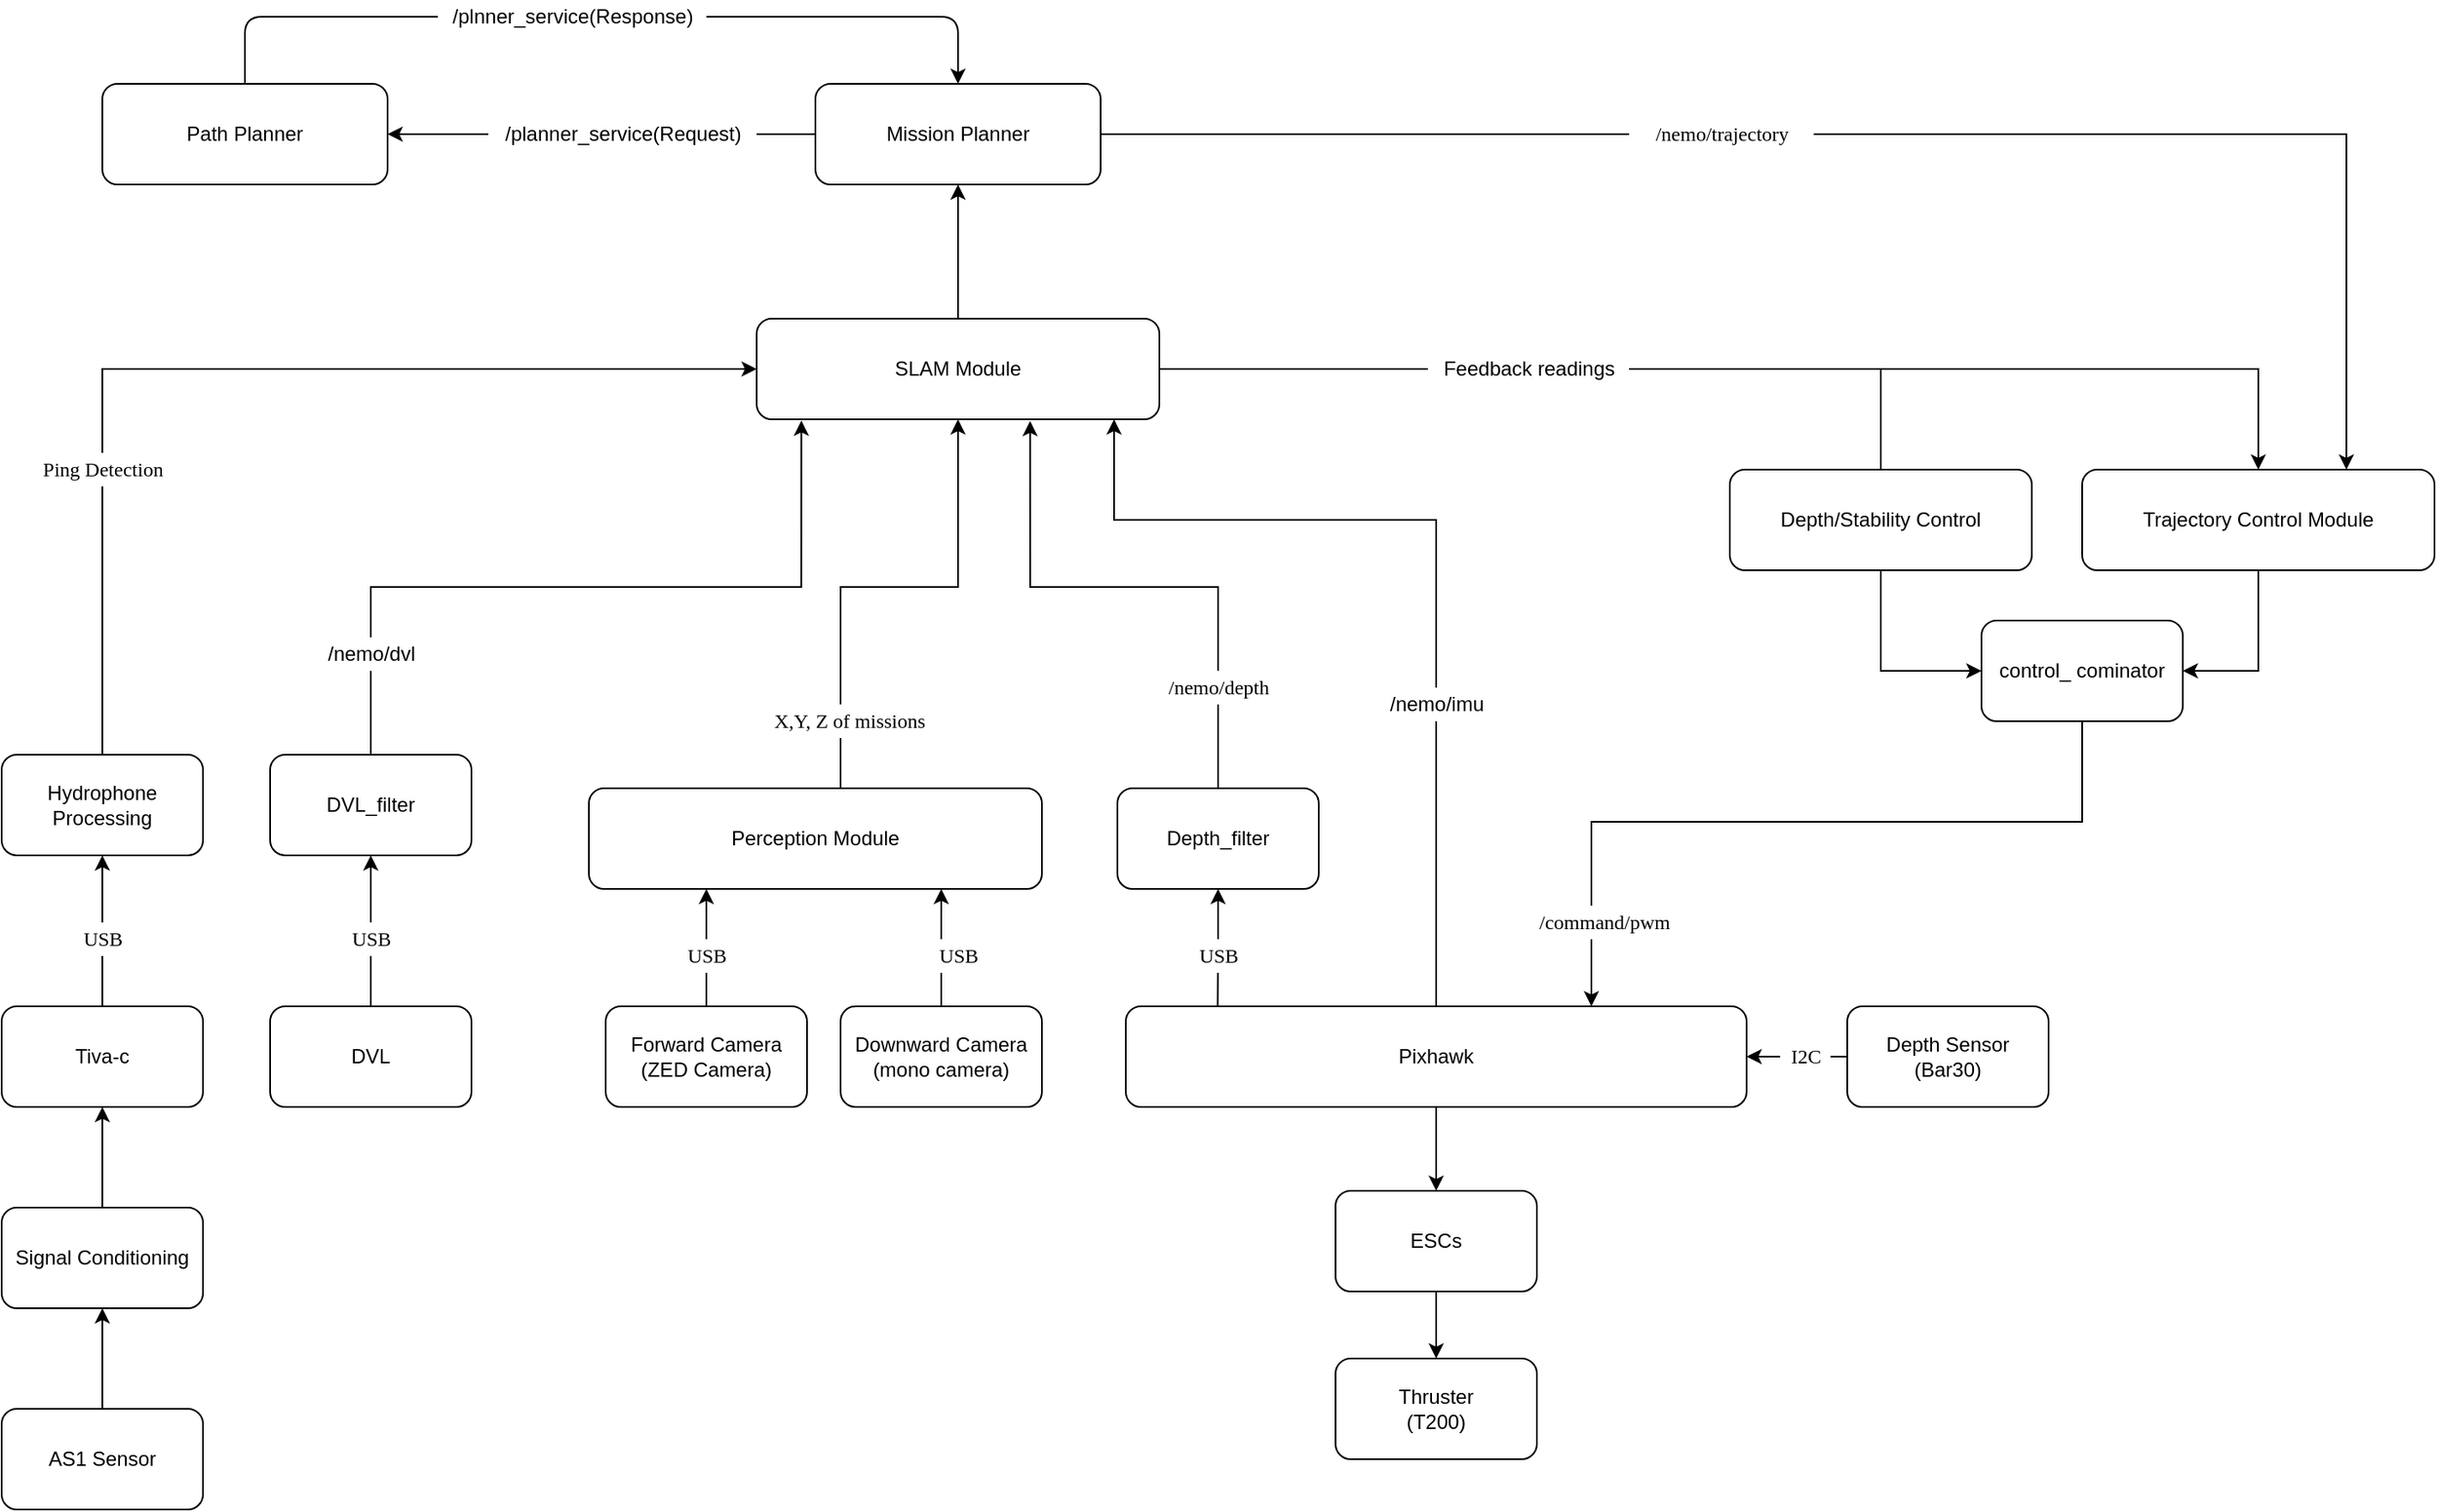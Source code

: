 <mxfile version="13.9.2" type="device"><diagram id="oZa0iwclBhSN8goG4Rc0" name="Page-1"><mxGraphModel dx="2456" dy="872" grid="1" gridSize="10" guides="1" tooltips="1" connect="1" arrows="1" fold="1" page="1" pageScale="1" pageWidth="850" pageHeight="1100" math="0" shadow="0"><root><mxCell id="0"/><mxCell id="1" parent="0"/><mxCell id="p_Y47Qx7c7C8gRMwRN64-1" style="edgeStyle=orthogonalEdgeStyle;rounded=0;orthogonalLoop=1;jettySize=auto;html=1;exitX=0.5;exitY=1;exitDx=0;exitDy=0;" parent="1" source="iq2N7CZBtI7zJMEduM0m-5" target="iq2N7CZBtI7zJMEduM0m-17" edge="1"><mxGeometry relative="1" as="geometry"/></mxCell><mxCell id="MXrb076qFie200eZZ0XZ-8" style="edgeStyle=orthogonalEdgeStyle;rounded=0;orthogonalLoop=1;jettySize=auto;html=1;exitX=0.5;exitY=0;exitDx=0;exitDy=0;endArrow=classic;endFill=1;" edge="1" parent="1" source="iq2N7CZBtI7zJMEduM0m-5" target="_dR_c_-TnJ0RTJP4rwWT-3"><mxGeometry relative="1" as="geometry"><Array as="points"><mxPoint x="505" y="440"/><mxPoint x="313" y="440"/></Array></mxGeometry></mxCell><mxCell id="iq2N7CZBtI7zJMEduM0m-5" value="Pixhawk" style="rounded=1;whiteSpace=wrap;html=1;" parent="1" vertex="1"><mxGeometry x="320" y="730" width="370" height="60" as="geometry"/></mxCell><mxCell id="iq2N7CZBtI7zJMEduM0m-10" value="" style="edgeStyle=orthogonalEdgeStyle;rounded=0;orthogonalLoop=1;jettySize=auto;html=1;" parent="1" source="iq2N7CZBtI7zJMEduM0m-8" target="iq2N7CZBtI7zJMEduM0m-9" edge="1"><mxGeometry relative="1" as="geometry"><Array as="points"><mxPoint x="70" y="690"/><mxPoint x="70" y="690"/></Array></mxGeometry></mxCell><mxCell id="iq2N7CZBtI7zJMEduM0m-8" value="Forward Camera&lt;br&gt;(ZED Camera)" style="rounded=1;whiteSpace=wrap;html=1;" parent="1" vertex="1"><mxGeometry x="10" y="730" width="120" height="60" as="geometry"/></mxCell><mxCell id="lnQsIHMDLeuolBTNJR6i-3" style="edgeStyle=orthogonalEdgeStyle;rounded=0;orthogonalLoop=1;jettySize=auto;html=1;entryX=0.5;entryY=1;entryDx=0;entryDy=0;" parent="1" source="iq2N7CZBtI7zJMEduM0m-9" target="_dR_c_-TnJ0RTJP4rwWT-3" edge="1"><mxGeometry relative="1" as="geometry"><mxPoint x="210" y="520" as="targetPoint"/><Array as="points"><mxPoint x="150" y="480"/><mxPoint x="220" y="480"/></Array></mxGeometry></mxCell><mxCell id="iq2N7CZBtI7zJMEduM0m-9" value="Perception Module" style="rounded=1;whiteSpace=wrap;html=1;" parent="1" vertex="1"><mxGeometry y="600" width="270" height="60" as="geometry"/></mxCell><mxCell id="lnQsIHMDLeuolBTNJR6i-7" value="" style="edgeStyle=orthogonalEdgeStyle;rounded=0;orthogonalLoop=1;jettySize=auto;html=1;entryX=1;entryY=0.5;entryDx=0;entryDy=0;" parent="1" source="iq2N7CZBtI7zJMEduM0m-11" edge="1"><mxGeometry relative="1" as="geometry"><mxPoint x="690" y="760" as="targetPoint"/></mxGeometry></mxCell><mxCell id="iq2N7CZBtI7zJMEduM0m-11" value="Depth Sensor&lt;br&gt;(Bar30)" style="rounded=1;whiteSpace=wrap;html=1;" parent="1" vertex="1"><mxGeometry x="750" y="730" width="120" height="60" as="geometry"/></mxCell><mxCell id="iq2N7CZBtI7zJMEduM0m-16" value="" style="edgeStyle=orthogonalEdgeStyle;rounded=0;orthogonalLoop=1;jettySize=auto;html=1;" parent="1" source="iq2N7CZBtI7zJMEduM0m-14" target="iq2N7CZBtI7zJMEduM0m-15" edge="1"><mxGeometry relative="1" as="geometry"/></mxCell><mxCell id="iq2N7CZBtI7zJMEduM0m-14" value="Tiva-c" style="rounded=1;whiteSpace=wrap;html=1;" parent="1" vertex="1"><mxGeometry x="-350" y="730" width="120" height="60" as="geometry"/></mxCell><mxCell id="_dR_c_-TnJ0RTJP4rwWT-18" style="edgeStyle=orthogonalEdgeStyle;rounded=0;orthogonalLoop=1;jettySize=auto;html=1;exitX=0.5;exitY=0;exitDx=0;exitDy=0;entryX=0;entryY=0.5;entryDx=0;entryDy=0;" parent="1" source="iq2N7CZBtI7zJMEduM0m-15" target="_dR_c_-TnJ0RTJP4rwWT-3" edge="1"><mxGeometry relative="1" as="geometry"/></mxCell><mxCell id="iq2N7CZBtI7zJMEduM0m-15" value="Hydrophone&lt;br&gt;Processing" style="rounded=1;whiteSpace=wrap;html=1;" parent="1" vertex="1"><mxGeometry x="-350" y="580" width="120" height="60" as="geometry"/></mxCell><mxCell id="iq2N7CZBtI7zJMEduM0m-19" value="" style="edgeStyle=orthogonalEdgeStyle;rounded=0;orthogonalLoop=1;jettySize=auto;html=1;" parent="1" source="iq2N7CZBtI7zJMEduM0m-17" target="iq2N7CZBtI7zJMEduM0m-18" edge="1"><mxGeometry relative="1" as="geometry"/></mxCell><mxCell id="iq2N7CZBtI7zJMEduM0m-17" value="ESCs" style="rounded=1;whiteSpace=wrap;html=1;" parent="1" vertex="1"><mxGeometry x="445" y="840" width="120" height="60" as="geometry"/></mxCell><mxCell id="iq2N7CZBtI7zJMEduM0m-18" value="Thruster&lt;br&gt;(T200)" style="rounded=1;whiteSpace=wrap;html=1;" parent="1" vertex="1"><mxGeometry x="445" y="940" width="120" height="60" as="geometry"/></mxCell><mxCell id="iq2N7CZBtI7zJMEduM0m-20" value="Downward Camera&lt;br&gt;(mono camera)" style="rounded=1;whiteSpace=wrap;html=1;" parent="1" vertex="1"><mxGeometry x="150" y="730" width="120" height="60" as="geometry"/></mxCell><mxCell id="iq2N7CZBtI7zJMEduM0m-22" value="" style="edgeStyle=orthogonalEdgeStyle;rounded=0;orthogonalLoop=1;jettySize=auto;html=1;" parent="1" source="iq2N7CZBtI7zJMEduM0m-20" target="iq2N7CZBtI7zJMEduM0m-9" edge="1"><mxGeometry relative="1" as="geometry"><Array as="points"><mxPoint x="220" y="660"/><mxPoint x="220" y="660"/></Array></mxGeometry></mxCell><mxCell id="p_Y47Qx7c7C8gRMwRN64-39" style="edgeStyle=orthogonalEdgeStyle;rounded=0;orthogonalLoop=1;jettySize=auto;html=1;exitX=0.5;exitY=1;exitDx=0;exitDy=0;entryX=0.148;entryY=0.003;entryDx=0;entryDy=0;entryPerimeter=0;startArrow=classic;startFill=1;endArrow=none;endFill=0;fontColor=#000000;" parent="1" source="iq2N7CZBtI7zJMEduM0m-25" target="iq2N7CZBtI7zJMEduM0m-5" edge="1"><mxGeometry relative="1" as="geometry"/></mxCell><mxCell id="MXrb076qFie200eZZ0XZ-6" style="edgeStyle=orthogonalEdgeStyle;rounded=0;orthogonalLoop=1;jettySize=auto;html=1;exitX=0.5;exitY=0;exitDx=0;exitDy=0;entryX=0.679;entryY=1.017;entryDx=0;entryDy=0;entryPerimeter=0;endArrow=classic;endFill=1;" edge="1" parent="1" source="iq2N7CZBtI7zJMEduM0m-25" target="_dR_c_-TnJ0RTJP4rwWT-3"><mxGeometry relative="1" as="geometry"><Array as="points"><mxPoint x="375" y="480"/><mxPoint x="263" y="480"/></Array></mxGeometry></mxCell><mxCell id="iq2N7CZBtI7zJMEduM0m-25" value="Depth_filter" style="rounded=1;whiteSpace=wrap;html=1;" parent="1" vertex="1"><mxGeometry x="315" y="600" width="120" height="60" as="geometry"/></mxCell><mxCell id="_dR_c_-TnJ0RTJP4rwWT-20" value="" style="edgeStyle=orthogonalEdgeStyle;rounded=0;orthogonalLoop=1;jettySize=auto;html=1;" parent="1" source="_dR_c_-TnJ0RTJP4rwWT-1" target="_dR_c_-TnJ0RTJP4rwWT-19" edge="1"><mxGeometry relative="1" as="geometry"/></mxCell><mxCell id="_dR_c_-TnJ0RTJP4rwWT-1" value="DVL" style="rounded=1;whiteSpace=wrap;html=1;" parent="1" vertex="1"><mxGeometry x="-190" y="730" width="120" height="60" as="geometry"/></mxCell><mxCell id="lnQsIHMDLeuolBTNJR6i-15" style="edgeStyle=orthogonalEdgeStyle;rounded=0;orthogonalLoop=1;jettySize=auto;html=1;exitX=0.5;exitY=0;exitDx=0;exitDy=0;entryX=0.5;entryY=1;entryDx=0;entryDy=0;" parent="1" source="_dR_c_-TnJ0RTJP4rwWT-3" edge="1"><mxGeometry relative="1" as="geometry"><mxPoint x="220" y="240" as="targetPoint"/></mxGeometry></mxCell><mxCell id="MqjYNlho4u2tYycpa6zn-8" style="edgeStyle=orthogonalEdgeStyle;rounded=0;orthogonalLoop=1;jettySize=auto;html=1;exitX=0.5;exitY=0;exitDx=0;exitDy=0;entryX=0.5;entryY=0;entryDx=0;entryDy=0;" parent="1" source="p_Y47Qx7c7C8gRMwRN64-4" target="p_Y47Qx7c7C8gRMwRN64-2" edge="1"><mxGeometry relative="1" as="geometry"><mxPoint x="720" y="350" as="targetPoint"/><Array as="points"><mxPoint x="770" y="350"/><mxPoint x="995" y="350"/></Array></mxGeometry></mxCell><mxCell id="_dR_c_-TnJ0RTJP4rwWT-3" value="SLAM Module" style="rounded=1;whiteSpace=wrap;html=1;" parent="1" vertex="1"><mxGeometry x="100" y="320" width="240" height="60" as="geometry"/></mxCell><mxCell id="_dR_c_-TnJ0RTJP4rwWT-13" value="" style="edgeStyle=orthogonalEdgeStyle;rounded=0;orthogonalLoop=1;jettySize=auto;html=1;" parent="1" source="_dR_c_-TnJ0RTJP4rwWT-11" target="_dR_c_-TnJ0RTJP4rwWT-12" edge="1"><mxGeometry relative="1" as="geometry"/></mxCell><mxCell id="_dR_c_-TnJ0RTJP4rwWT-11" value="AS1 Sensor" style="rounded=1;whiteSpace=wrap;html=1;" parent="1" vertex="1"><mxGeometry x="-350" y="970" width="120" height="60" as="geometry"/></mxCell><mxCell id="_dR_c_-TnJ0RTJP4rwWT-14" value="" style="edgeStyle=orthogonalEdgeStyle;rounded=0;orthogonalLoop=1;jettySize=auto;html=1;" parent="1" source="_dR_c_-TnJ0RTJP4rwWT-12" target="iq2N7CZBtI7zJMEduM0m-14" edge="1"><mxGeometry relative="1" as="geometry"/></mxCell><mxCell id="_dR_c_-TnJ0RTJP4rwWT-12" value="Signal Conditioning" style="rounded=1;whiteSpace=wrap;html=1;" parent="1" vertex="1"><mxGeometry x="-350" y="850" width="120" height="60" as="geometry"/></mxCell><mxCell id="_dR_c_-TnJ0RTJP4rwWT-21" style="edgeStyle=orthogonalEdgeStyle;rounded=0;orthogonalLoop=1;jettySize=auto;html=1;exitX=0.5;exitY=0;exitDx=0;exitDy=0;entryX=0.111;entryY=1.013;entryDx=0;entryDy=0;entryPerimeter=0;" parent="1" source="_dR_c_-TnJ0RTJP4rwWT-19" target="_dR_c_-TnJ0RTJP4rwWT-3" edge="1"><mxGeometry relative="1" as="geometry"><mxPoint x="126" y="420" as="targetPoint"/><Array as="points"><mxPoint x="-130" y="480"/><mxPoint x="127" y="480"/></Array></mxGeometry></mxCell><mxCell id="_dR_c_-TnJ0RTJP4rwWT-19" value="DVL_filter" style="whiteSpace=wrap;html=1;rounded=1;" parent="1" vertex="1"><mxGeometry x="-190" y="580" width="120" height="60" as="geometry"/></mxCell><mxCell id="lnQsIHMDLeuolBTNJR6i-19" value="&lt;font face=&quot;Georgia&quot;&gt;X,Y, Z of missions&lt;/font&gt;" style="text;html=1;resizable=0;autosize=1;align=center;verticalAlign=middle;points=[];strokeColor=none;rounded=0;fillColor=#ffffff;" parent="1" vertex="1"><mxGeometry x="100" y="550" width="110" height="20" as="geometry"/></mxCell><mxCell id="MqjYNlho4u2tYycpa6zn-36" style="edgeStyle=orthogonalEdgeStyle;rounded=0;orthogonalLoop=1;jettySize=auto;html=1;exitX=1;exitY=0.5;exitDx=0;exitDy=0;entryX=0.75;entryY=0;entryDx=0;entryDy=0;endArrow=classic;endFill=1;" parent="1" source="lnQsIHMDLeuolBTNJR6i-14" target="p_Y47Qx7c7C8gRMwRN64-2" edge="1"><mxGeometry relative="1" as="geometry"><mxPoint x="825" y="320" as="targetPoint"/></mxGeometry></mxCell><mxCell id="MqjYNlho4u2tYycpa6zn-1" value="Path Planner" style="rounded=1;whiteSpace=wrap;html=1;" parent="1" vertex="1"><mxGeometry x="-290" y="180" width="170" height="60" as="geometry"/></mxCell><mxCell id="MqjYNlho4u2tYycpa6zn-7" value="Ping Detection" style="text;html=1;align=center;verticalAlign=middle;resizable=0;points=[];autosize=1;fillColor=#ffffff;fontFamily=Georgia;" parent="1" vertex="1"><mxGeometry x="-335" y="400" width="90" height="20" as="geometry"/></mxCell><mxCell id="MqjYNlho4u2tYycpa6zn-10" value="I2C" style="text;html=1;align=center;verticalAlign=middle;resizable=0;points=[];autosize=1;rounded=0;glass=0;fillColor=#ffffff;fontFamily=Georgia;" parent="1" vertex="1"><mxGeometry x="710" y="750" width="30" height="20" as="geometry"/></mxCell><mxCell id="MqjYNlho4u2tYycpa6zn-16" value="USB" style="text;html=1;align=center;verticalAlign=middle;resizable=0;points=[];autosize=1;fillColor=#ffffff;fontFamily=Georgia;" parent="1" vertex="1"><mxGeometry x="200" y="690" width="40" height="20" as="geometry"/></mxCell><mxCell id="MqjYNlho4u2tYycpa6zn-18" value="USB" style="text;html=1;align=center;verticalAlign=middle;resizable=0;points=[];autosize=1;fillColor=#ffffff;fontFamily=Georgia;" parent="1" vertex="1"><mxGeometry x="50" y="690" width="40" height="20" as="geometry"/></mxCell><mxCell id="MqjYNlho4u2tYycpa6zn-20" value="USB" style="text;html=1;align=center;verticalAlign=middle;resizable=0;points=[];autosize=1;fillColor=#ffffff;fontFamily=Georgia;" parent="1" vertex="1"><mxGeometry x="-150" y="680" width="40" height="20" as="geometry"/></mxCell><mxCell id="MqjYNlho4u2tYycpa6zn-22" value="USB" style="text;html=1;align=center;verticalAlign=middle;resizable=0;points=[];autosize=1;fillColor=#ffffff;fontFamily=Georgia;" parent="1" vertex="1"><mxGeometry x="-310" y="680" width="40" height="20" as="geometry"/></mxCell><mxCell id="MqjYNlho4u2tYycpa6zn-15" value="USB" style="text;html=1;align=center;verticalAlign=middle;resizable=0;points=[];autosize=1;fillColor=#ffffff;fontFamily=Georgia;" parent="1" vertex="1"><mxGeometry x="355" y="690" width="40" height="20" as="geometry"/></mxCell><mxCell id="lnQsIHMDLeuolBTNJR6i-14" value="/nemo/trajectory" style="text;html=1;resizable=0;autosize=1;align=center;verticalAlign=middle;points=[];strokeColor=none;rounded=0;fillColor=#ffffff;fontFamily=Georgia;" parent="1" vertex="1"><mxGeometry x="620" y="200" width="110" height="20" as="geometry"/></mxCell><mxCell id="lnQsIHMDLeuolBTNJR6i-17" value="/nemo/depth" style="text;html=1;resizable=0;autosize=1;align=center;verticalAlign=middle;points=[];strokeColor=none;rounded=0;fillColor=#ffffff;fontFamily=Georgia;" parent="1" vertex="1"><mxGeometry x="330" y="530" width="90" height="20" as="geometry"/></mxCell><mxCell id="p_Y47Qx7c7C8gRMwRN64-28" style="edgeStyle=orthogonalEdgeStyle;rounded=0;orthogonalLoop=1;jettySize=auto;html=1;exitX=0.5;exitY=1;exitDx=0;exitDy=0;entryX=1;entryY=0.5;entryDx=0;entryDy=0;endArrow=classic;endFill=1;fontColor=#000000;" parent="1" source="p_Y47Qx7c7C8gRMwRN64-2" target="p_Y47Qx7c7C8gRMwRN64-5" edge="1"><mxGeometry relative="1" as="geometry"/></mxCell><mxCell id="p_Y47Qx7c7C8gRMwRN64-2" value="Trajectory Control Module" style="rounded=1;whiteSpace=wrap;html=1;" parent="1" vertex="1"><mxGeometry x="890" y="410" width="210" height="60" as="geometry"/></mxCell><mxCell id="p_Y47Qx7c7C8gRMwRN64-29" style="edgeStyle=orthogonalEdgeStyle;rounded=0;orthogonalLoop=1;jettySize=auto;html=1;exitX=0.5;exitY=1;exitDx=0;exitDy=0;entryX=0;entryY=0.5;entryDx=0;entryDy=0;endArrow=classic;endFill=1;fontColor=#000000;" parent="1" source="p_Y47Qx7c7C8gRMwRN64-4" target="p_Y47Qx7c7C8gRMwRN64-5" edge="1"><mxGeometry relative="1" as="geometry"/></mxCell><mxCell id="p_Y47Qx7c7C8gRMwRN64-4" value="&lt;span&gt;Depth/Stability Control&lt;/span&gt;" style="rounded=1;whiteSpace=wrap;html=1;" parent="1" vertex="1"><mxGeometry x="680" y="410" width="180" height="60" as="geometry"/></mxCell><mxCell id="MXrb076qFie200eZZ0XZ-3" style="edgeStyle=orthogonalEdgeStyle;rounded=0;orthogonalLoop=1;jettySize=auto;html=1;exitX=0.5;exitY=1;exitDx=0;exitDy=0;entryX=0.75;entryY=0;entryDx=0;entryDy=0;endArrow=classic;endFill=1;" edge="1" parent="1" source="p_Y47Qx7c7C8gRMwRN64-5" target="iq2N7CZBtI7zJMEduM0m-5"><mxGeometry relative="1" as="geometry"><Array as="points"><mxPoint x="890" y="620"/><mxPoint x="598" y="620"/></Array></mxGeometry></mxCell><mxCell id="p_Y47Qx7c7C8gRMwRN64-5" value="control_ cominator" style="rounded=1;whiteSpace=wrap;html=1;" parent="1" vertex="1"><mxGeometry x="830" y="500" width="120" height="60" as="geometry"/></mxCell><mxCell id="p_Y47Qx7c7C8gRMwRN64-11" value="&lt;font face=&quot;Georgia&quot;&gt;/command/pwm&lt;/font&gt;" style="text;html=1;align=center;verticalAlign=middle;resizable=0;points=[];autosize=1;fontColor=#000000;fillColor=#ffffff;" parent="1" vertex="1"><mxGeometry x="550" y="670" width="110" height="20" as="geometry"/></mxCell><mxCell id="p_Y47Qx7c7C8gRMwRN64-19" value="" style="edgeStyle=orthogonalEdgeStyle;rounded=0;orthogonalLoop=1;jettySize=auto;html=1;fontColor=#000000;" parent="1" source="p_Y47Qx7c7C8gRMwRN64-18" target="MqjYNlho4u2tYycpa6zn-1" edge="1"><mxGeometry relative="1" as="geometry"/></mxCell><mxCell id="p_Y47Qx7c7C8gRMwRN64-22" style="edgeStyle=orthogonalEdgeStyle;rounded=0;orthogonalLoop=1;jettySize=auto;html=1;endArrow=none;endFill=0;fontColor=#000000;" parent="1" source="p_Y47Qx7c7C8gRMwRN64-18" target="lnQsIHMDLeuolBTNJR6i-14" edge="1"><mxGeometry relative="1" as="geometry"/></mxCell><mxCell id="p_Y47Qx7c7C8gRMwRN64-18" value="Mission Planner" style="rounded=1;whiteSpace=wrap;html=1;" parent="1" vertex="1"><mxGeometry x="135" y="180" width="170" height="60" as="geometry"/></mxCell><mxCell id="p_Y47Qx7c7C8gRMwRN64-21" value="" style="endArrow=classic;html=1;fontColor=#000000;exitX=0.5;exitY=0;exitDx=0;exitDy=0;entryX=0.5;entryY=0;entryDx=0;entryDy=0;endFill=1;" parent="1" source="MqjYNlho4u2tYycpa6zn-1" target="p_Y47Qx7c7C8gRMwRN64-18" edge="1"><mxGeometry width="50" height="50" relative="1" as="geometry"><mxPoint x="60" y="130" as="sourcePoint"/><mxPoint x="-15" y="120" as="targetPoint"/><Array as="points"><mxPoint x="-205" y="140"/><mxPoint y="140"/><mxPoint x="220" y="140"/></Array></mxGeometry></mxCell><mxCell id="p_Y47Qx7c7C8gRMwRN64-37" value="/nemo/imu" style="text;html=1;align=center;verticalAlign=middle;resizable=0;points=[];autosize=1;fontColor=#000000;fillColor=#ffffff;" parent="1" vertex="1"><mxGeometry x="470" y="540" width="70" height="20" as="geometry"/></mxCell><mxCell id="p_Y47Qx7c7C8gRMwRN64-41" value="/planner_service(Request)" style="text;html=1;align=center;verticalAlign=middle;resizable=0;points=[];autosize=1;fontColor=#000000;fillColor=#ffffff;" parent="1" vertex="1"><mxGeometry x="-60" y="200" width="160" height="20" as="geometry"/></mxCell><mxCell id="p_Y47Qx7c7C8gRMwRN64-42" value="/plnner_service(Response)" style="text;html=1;align=center;verticalAlign=middle;resizable=0;points=[];autosize=1;fontColor=#000000;fillColor=#ffffff;" parent="1" vertex="1"><mxGeometry x="-90" y="130" width="160" height="20" as="geometry"/></mxCell><mxCell id="p_Y47Qx7c7C8gRMwRN64-44" value="/nemo/dvl" style="text;html=1;align=center;verticalAlign=middle;resizable=0;points=[];autosize=1;fontColor=#000000;fillColor=#ffffff;" parent="1" vertex="1"><mxGeometry x="-165" y="510" width="70" height="20" as="geometry"/></mxCell><mxCell id="MXrb076qFie200eZZ0XZ-1" value="" style="endArrow=none;html=1;exitX=1;exitY=0.5;exitDx=0;exitDy=0;" edge="1" parent="1" source="_dR_c_-TnJ0RTJP4rwWT-3"><mxGeometry width="50" height="50" relative="1" as="geometry"><mxPoint x="680" y="420" as="sourcePoint"/><mxPoint x="780" y="350" as="targetPoint"/></mxGeometry></mxCell><mxCell id="MXrb076qFie200eZZ0XZ-2" value="Feedback readings" style="text;html=1;align=center;verticalAlign=middle;resizable=0;points=[];autosize=1;fillColor=#ffffff;" vertex="1" parent="1"><mxGeometry x="500" y="340" width="120" height="20" as="geometry"/></mxCell></root></mxGraphModel></diagram></mxfile>